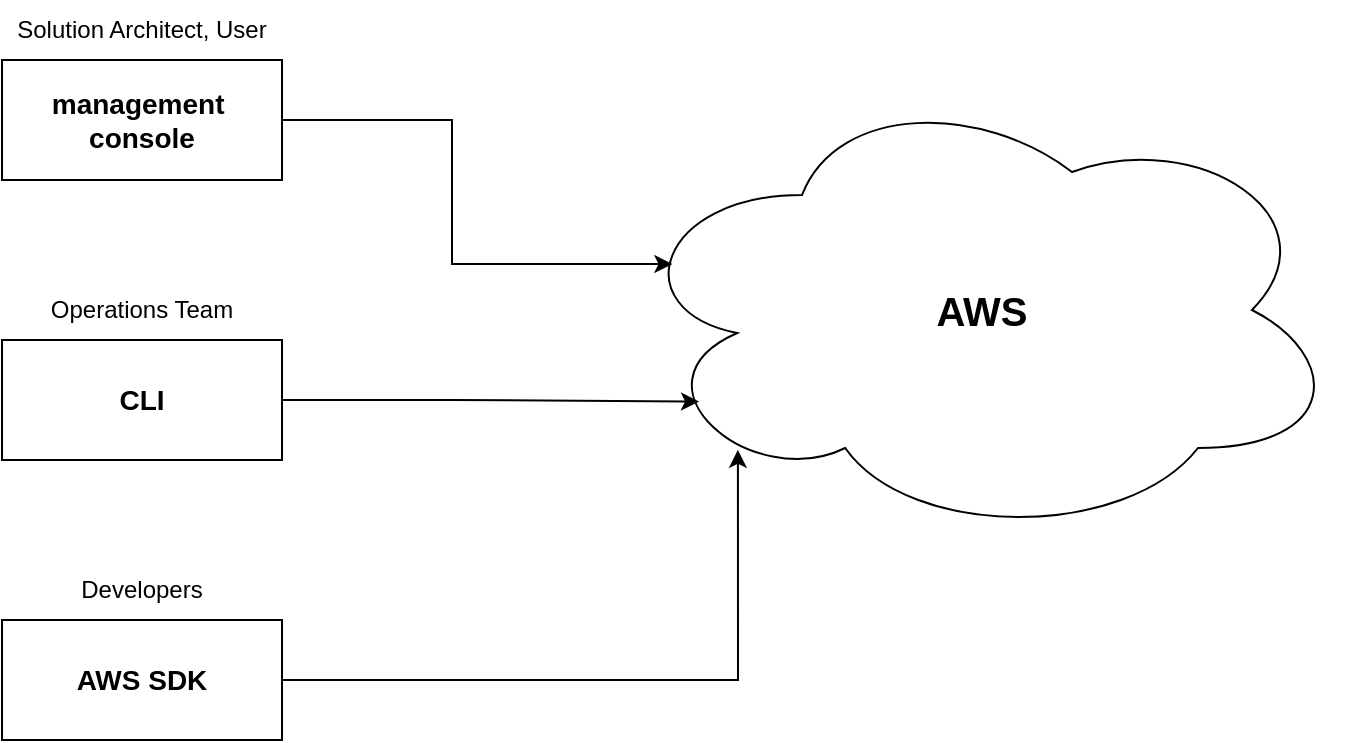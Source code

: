 <mxfile version="21.4.0" type="device" pages="4">
  <diagram name="Page-1" id="mHPG4N2z4Dm4UFDI-TX_">
    <mxGraphModel dx="857" dy="571" grid="1" gridSize="10" guides="1" tooltips="1" connect="1" arrows="1" fold="1" page="1" pageScale="1" pageWidth="827" pageHeight="1169" math="0" shadow="0">
      <root>
        <mxCell id="0" />
        <mxCell id="1" parent="0" />
        <mxCell id="KKteGzP_k2SxaHVoLAUS-1" value="AWS" style="ellipse;shape=cloud;whiteSpace=wrap;html=1;fontStyle=1;fontSize=20;" vertex="1" parent="1">
          <mxGeometry x="410" y="230" width="360" height="230" as="geometry" />
        </mxCell>
        <mxCell id="KKteGzP_k2SxaHVoLAUS-3" style="edgeStyle=orthogonalEdgeStyle;rounded=0;orthogonalLoop=1;jettySize=auto;html=1;entryX=0.07;entryY=0.4;entryDx=0;entryDy=0;entryPerimeter=0;" edge="1" parent="1" source="KKteGzP_k2SxaHVoLAUS-2" target="KKteGzP_k2SxaHVoLAUS-1">
          <mxGeometry relative="1" as="geometry" />
        </mxCell>
        <mxCell id="KKteGzP_k2SxaHVoLAUS-2" value="management&amp;nbsp;&lt;br style=&quot;font-size: 14px;&quot;&gt;console" style="rounded=0;whiteSpace=wrap;html=1;fontStyle=1;fontSize=14;" vertex="1" parent="1">
          <mxGeometry x="100" y="220" width="140" height="60" as="geometry" />
        </mxCell>
        <mxCell id="KKteGzP_k2SxaHVoLAUS-4" value="Solution Architect, User" style="text;html=1;strokeColor=none;fillColor=none;align=center;verticalAlign=middle;whiteSpace=wrap;rounded=0;" vertex="1" parent="1">
          <mxGeometry x="100" y="190" width="140" height="30" as="geometry" />
        </mxCell>
        <mxCell id="KKteGzP_k2SxaHVoLAUS-8" style="edgeStyle=orthogonalEdgeStyle;rounded=0;orthogonalLoop=1;jettySize=auto;html=1;entryX=0.107;entryY=0.699;entryDx=0;entryDy=0;entryPerimeter=0;" edge="1" parent="1" source="KKteGzP_k2SxaHVoLAUS-5" target="KKteGzP_k2SxaHVoLAUS-1">
          <mxGeometry relative="1" as="geometry" />
        </mxCell>
        <mxCell id="KKteGzP_k2SxaHVoLAUS-5" value="CLI" style="rounded=0;whiteSpace=wrap;html=1;fontStyle=1;fontSize=14;" vertex="1" parent="1">
          <mxGeometry x="100" y="360" width="140" height="60" as="geometry" />
        </mxCell>
        <mxCell id="KKteGzP_k2SxaHVoLAUS-6" value="Operations Team" style="text;html=1;strokeColor=none;fillColor=none;align=center;verticalAlign=middle;whiteSpace=wrap;rounded=0;" vertex="1" parent="1">
          <mxGeometry x="100" y="330" width="140" height="30" as="geometry" />
        </mxCell>
        <mxCell id="KKteGzP_k2SxaHVoLAUS-11" style="edgeStyle=orthogonalEdgeStyle;rounded=0;orthogonalLoop=1;jettySize=auto;html=1;entryX=0.161;entryY=0.804;entryDx=0;entryDy=0;entryPerimeter=0;" edge="1" parent="1" source="KKteGzP_k2SxaHVoLAUS-9" target="KKteGzP_k2SxaHVoLAUS-1">
          <mxGeometry relative="1" as="geometry" />
        </mxCell>
        <mxCell id="KKteGzP_k2SxaHVoLAUS-9" value="AWS SDK" style="rounded=0;whiteSpace=wrap;html=1;fontStyle=1;fontSize=14;" vertex="1" parent="1">
          <mxGeometry x="100" y="500" width="140" height="60" as="geometry" />
        </mxCell>
        <mxCell id="KKteGzP_k2SxaHVoLAUS-10" value="Developers" style="text;html=1;strokeColor=none;fillColor=none;align=center;verticalAlign=middle;whiteSpace=wrap;rounded=0;" vertex="1" parent="1">
          <mxGeometry x="100" y="470" width="140" height="30" as="geometry" />
        </mxCell>
      </root>
    </mxGraphModel>
  </diagram>
  <diagram id="HOOJLoGayieNwqSk_u6T" name="Page-2">
    <mxGraphModel dx="857" dy="571" grid="1" gridSize="10" guides="1" tooltips="1" connect="1" arrows="1" fold="1" page="1" pageScale="1" pageWidth="827" pageHeight="1169" math="0" shadow="0">
      <root>
        <mxCell id="0" />
        <mxCell id="1" parent="0" />
        <mxCell id="a-ZfsTt0dS7TIOCErsa3-8" style="edgeStyle=orthogonalEdgeStyle;rounded=0;orthogonalLoop=1;jettySize=auto;html=1;" edge="1" parent="1" source="a-ZfsTt0dS7TIOCErsa3-1" target="a-ZfsTt0dS7TIOCErsa3-7">
          <mxGeometry relative="1" as="geometry" />
        </mxCell>
        <mxCell id="a-ZfsTt0dS7TIOCErsa3-1" value="" style="rounded=0;whiteSpace=wrap;html=1;" vertex="1" parent="1">
          <mxGeometry x="190" y="225" width="210" height="140" as="geometry" />
        </mxCell>
        <mxCell id="a-ZfsTt0dS7TIOCErsa3-2" value="id_rsa" style="rounded=0;whiteSpace=wrap;html=1;fontStyle=1" vertex="1" parent="1">
          <mxGeometry x="270" y="280" width="110" height="30" as="geometry" />
        </mxCell>
        <mxCell id="a-ZfsTt0dS7TIOCErsa3-4" value="id_rsa.pub" style="rounded=0;whiteSpace=wrap;html=1;fontStyle=1" vertex="1" parent="1">
          <mxGeometry x="270" y="315" width="110" height="30" as="geometry" />
        </mxCell>
        <mxCell id="a-ZfsTt0dS7TIOCErsa3-5" value="~/.ssh" style="rounded=0;whiteSpace=wrap;html=1;fontStyle=1" vertex="1" parent="1">
          <mxGeometry x="210" y="240" width="80" height="30" as="geometry" />
        </mxCell>
        <mxCell id="a-ZfsTt0dS7TIOCErsa3-6" value="172.18.4.8" style="text;html=1;strokeColor=none;fillColor=none;align=center;verticalAlign=middle;whiteSpace=wrap;rounded=0;fontStyle=1" vertex="1" parent="1">
          <mxGeometry x="190" y="370" width="210" height="30" as="geometry" />
        </mxCell>
        <mxCell id="a-ZfsTt0dS7TIOCErsa3-11" style="edgeStyle=orthogonalEdgeStyle;rounded=0;orthogonalLoop=1;jettySize=auto;html=1;" edge="1" parent="1" source="a-ZfsTt0dS7TIOCErsa3-7" target="a-ZfsTt0dS7TIOCErsa3-9">
          <mxGeometry relative="1" as="geometry" />
        </mxCell>
        <mxCell id="a-ZfsTt0dS7TIOCErsa3-7" value="network" style="ellipse;shape=cloud;whiteSpace=wrap;html=1;" vertex="1" parent="1">
          <mxGeometry x="460" y="255" width="120" height="80" as="geometry" />
        </mxCell>
        <mxCell id="a-ZfsTt0dS7TIOCErsa3-9" value="" style="rounded=0;whiteSpace=wrap;html=1;" vertex="1" parent="1">
          <mxGeometry x="630" y="225" width="210" height="140" as="geometry" />
        </mxCell>
        <mxCell id="a-ZfsTt0dS7TIOCErsa3-10" value="172.18.4.87" style="text;html=1;strokeColor=none;fillColor=none;align=center;verticalAlign=middle;whiteSpace=wrap;rounded=0;fontStyle=1" vertex="1" parent="1">
          <mxGeometry x="630" y="370" width="210" height="30" as="geometry" />
        </mxCell>
        <mxCell id="a-ZfsTt0dS7TIOCErsa3-12" value="ssh user1@172.18.4.87" style="text;html=1;strokeColor=none;fillColor=none;align=center;verticalAlign=middle;whiteSpace=wrap;rounded=0;fontStyle=1" vertex="1" parent="1">
          <mxGeometry x="435" y="225" width="170" height="30" as="geometry" />
        </mxCell>
        <mxCell id="a-ZfsTt0dS7TIOCErsa3-13" value="~/.ssh" style="rounded=0;whiteSpace=wrap;html=1;fontStyle=1" vertex="1" parent="1">
          <mxGeometry x="650" y="240" width="80" height="30" as="geometry" />
        </mxCell>
        <mxCell id="a-ZfsTt0dS7TIOCErsa3-14" value="authorized_keys" style="rounded=0;whiteSpace=wrap;html=1;fontStyle=1" vertex="1" parent="1">
          <mxGeometry x="680" y="280" width="140" height="30" as="geometry" />
        </mxCell>
      </root>
    </mxGraphModel>
  </diagram>
  <diagram id="AnrxL2DpP9SI9wQ8aX4j" name="Page-3">
    <mxGraphModel dx="710" dy="473" grid="1" gridSize="10" guides="1" tooltips="1" connect="1" arrows="1" fold="1" page="1" pageScale="1" pageWidth="827" pageHeight="1169" math="0" shadow="0">
      <root>
        <mxCell id="0" />
        <mxCell id="1" parent="0" />
        <mxCell id="OkHpgHJUrFSCiJLchpFJ-10" style="edgeStyle=orthogonalEdgeStyle;rounded=0;orthogonalLoop=1;jettySize=auto;html=1;entryX=0;entryY=0.5;entryDx=0;entryDy=0;" edge="1" parent="1" source="OkHpgHJUrFSCiJLchpFJ-1" target="OkHpgHJUrFSCiJLchpFJ-2">
          <mxGeometry relative="1" as="geometry" />
        </mxCell>
        <mxCell id="OkHpgHJUrFSCiJLchpFJ-1" value="" style="ellipse;whiteSpace=wrap;html=1;aspect=fixed;" vertex="1" parent="1">
          <mxGeometry x="475" y="255" width="140" height="140" as="geometry" />
        </mxCell>
        <mxCell id="OkHpgHJUrFSCiJLchpFJ-2" value="EC2 Instance&lt;br&gt;(4000)" style="rounded=0;whiteSpace=wrap;html=1;fontStyle=1;fontSize=13;" vertex="1" parent="1">
          <mxGeometry x="645" y="295" width="110" height="60" as="geometry" />
        </mxCell>
        <mxCell id="OkHpgHJUrFSCiJLchpFJ-3" value="Security Group" style="text;html=1;strokeColor=none;fillColor=none;align=center;verticalAlign=middle;whiteSpace=wrap;rounded=0;fontStyle=1;fontSize=14;" vertex="1" parent="1">
          <mxGeometry x="467.5" y="400" width="155" height="30" as="geometry" />
        </mxCell>
        <mxCell id="OkHpgHJUrFSCiJLchpFJ-5" style="edgeStyle=orthogonalEdgeStyle;rounded=0;orthogonalLoop=1;jettySize=auto;html=1;entryX=0;entryY=0.5;entryDx=0;entryDy=0;" edge="1" parent="1" source="OkHpgHJUrFSCiJLchpFJ-4" target="OkHpgHJUrFSCiJLchpFJ-1">
          <mxGeometry relative="1" as="geometry" />
        </mxCell>
        <mxCell id="OkHpgHJUrFSCiJLchpFJ-21" style="edgeStyle=orthogonalEdgeStyle;rounded=0;orthogonalLoop=1;jettySize=auto;html=1;entryX=0;entryY=0.5;entryDx=0;entryDy=0;" edge="1" parent="1" source="OkHpgHJUrFSCiJLchpFJ-4" target="OkHpgHJUrFSCiJLchpFJ-16">
          <mxGeometry relative="1" as="geometry">
            <Array as="points">
              <mxPoint x="365" y="550" />
            </Array>
          </mxGeometry>
        </mxCell>
        <mxCell id="OkHpgHJUrFSCiJLchpFJ-4" value="internet" style="ellipse;shape=cloud;whiteSpace=wrap;html=1;fontStyle=1" vertex="1" parent="1">
          <mxGeometry x="305" y="285" width="120" height="80" as="geometry" />
        </mxCell>
        <mxCell id="OkHpgHJUrFSCiJLchpFJ-7" value="user" style="shape=umlActor;verticalLabelPosition=bottom;verticalAlign=top;html=1;outlineConnect=0;" vertex="1" parent="1">
          <mxGeometry x="165" y="370" width="30" height="60" as="geometry" />
        </mxCell>
        <mxCell id="OkHpgHJUrFSCiJLchpFJ-14" style="edgeStyle=orthogonalEdgeStyle;rounded=0;orthogonalLoop=1;jettySize=auto;html=1;entryX=0.083;entryY=0.55;entryDx=0;entryDy=0;entryPerimeter=0;" edge="1" parent="1" source="OkHpgHJUrFSCiJLchpFJ-8" target="OkHpgHJUrFSCiJLchpFJ-4">
          <mxGeometry relative="1" as="geometry" />
        </mxCell>
        <mxCell id="OkHpgHJUrFSCiJLchpFJ-8" value="http://&amp;lt;ip&amp;gt;:4000" style="rounded=0;whiteSpace=wrap;html=1;fontStyle=1" vertex="1" parent="1">
          <mxGeometry x="120" y="299" width="120" height="60" as="geometry" />
        </mxCell>
        <mxCell id="OkHpgHJUrFSCiJLchpFJ-12" value="4000" style="rounded=0;whiteSpace=wrap;html=1;fillColor=#d5e8d4;strokeColor=#82b366;" vertex="1" parent="1">
          <mxGeometry x="520" y="329" width="50" height="30" as="geometry" />
        </mxCell>
        <mxCell id="OkHpgHJUrFSCiJLchpFJ-13" value="22" style="rounded=0;whiteSpace=wrap;html=1;fillColor=#d5e8d4;strokeColor=#82b366;" vertex="1" parent="1">
          <mxGeometry x="520" y="295" width="50" height="30" as="geometry" />
        </mxCell>
        <mxCell id="OkHpgHJUrFSCiJLchpFJ-15" style="edgeStyle=orthogonalEdgeStyle;rounded=0;orthogonalLoop=1;jettySize=auto;html=1;entryX=0;entryY=0.5;entryDx=0;entryDy=0;" edge="1" parent="1" source="OkHpgHJUrFSCiJLchpFJ-16" target="OkHpgHJUrFSCiJLchpFJ-17">
          <mxGeometry relative="1" as="geometry" />
        </mxCell>
        <mxCell id="OkHpgHJUrFSCiJLchpFJ-16" value="" style="ellipse;whiteSpace=wrap;html=1;aspect=fixed;" vertex="1" parent="1">
          <mxGeometry x="475" y="480" width="140" height="140" as="geometry" />
        </mxCell>
        <mxCell id="OkHpgHJUrFSCiJLchpFJ-17" value="EC2 Instance&lt;br&gt;(80)" style="rounded=0;whiteSpace=wrap;html=1;fontStyle=1;fontSize=13;" vertex="1" parent="1">
          <mxGeometry x="645" y="520" width="110" height="60" as="geometry" />
        </mxCell>
        <mxCell id="OkHpgHJUrFSCiJLchpFJ-18" value="Security Group" style="text;html=1;strokeColor=none;fillColor=none;align=center;verticalAlign=middle;whiteSpace=wrap;rounded=0;fontStyle=1;fontSize=14;" vertex="1" parent="1">
          <mxGeometry x="467.5" y="625" width="155" height="30" as="geometry" />
        </mxCell>
        <mxCell id="OkHpgHJUrFSCiJLchpFJ-19" value="80" style="rounded=0;whiteSpace=wrap;html=1;fillColor=#d5e8d4;strokeColor=#82b366;" vertex="1" parent="1">
          <mxGeometry x="520" y="554" width="50" height="30" as="geometry" />
        </mxCell>
        <mxCell id="OkHpgHJUrFSCiJLchpFJ-20" value="22" style="rounded=0;whiteSpace=wrap;html=1;fillColor=#d5e8d4;strokeColor=#82b366;" vertex="1" parent="1">
          <mxGeometry x="520" y="520" width="50" height="30" as="geometry" />
        </mxCell>
      </root>
    </mxGraphModel>
  </diagram>
  <diagram id="pLuSgCB99yimRVFvUrQu" name="Page-4">
    <mxGraphModel dx="1242" dy="828" grid="1" gridSize="10" guides="1" tooltips="1" connect="1" arrows="1" fold="1" page="1" pageScale="1" pageWidth="827" pageHeight="1169" math="0" shadow="0">
      <root>
        <mxCell id="0" />
        <mxCell id="1" parent="0" />
        <mxCell id="8Zw5_5hquaKMXfTYgrja-2" value="" style="rounded=0;whiteSpace=wrap;html=1;" vertex="1" parent="1">
          <mxGeometry x="34" y="110" width="760" height="450" as="geometry" />
        </mxCell>
        <mxCell id="8Zw5_5hquaKMXfTYgrja-4" value="" style="ellipse;shape=cloud;whiteSpace=wrap;html=1;fillColor=#dae8fc;strokeColor=#6c8ebf;" vertex="1" parent="1">
          <mxGeometry x="54" y="120" width="336" height="220" as="geometry" />
        </mxCell>
        <mxCell id="8Zw5_5hquaKMXfTYgrja-10" value="" style="ellipse;whiteSpace=wrap;html=1;aspect=fixed;fillColor=#f8cecc;strokeColor=#b85450;" vertex="1" parent="1">
          <mxGeometry x="220" y="190" width="80" height="80" as="geometry" />
        </mxCell>
        <mxCell id="8Zw5_5hquaKMXfTYgrja-3" value="AWS Cloud" style="text;html=1;strokeColor=none;fillColor=none;align=center;verticalAlign=middle;whiteSpace=wrap;rounded=0;fontStyle=1;fontSize=22;" vertex="1" parent="1">
          <mxGeometry x="351" y="570" width="126" height="30" as="geometry" />
        </mxCell>
        <mxCell id="8Zw5_5hquaKMXfTYgrja-5" value="VPC - user1" style="text;html=1;strokeColor=none;fillColor=none;align=center;verticalAlign=middle;whiteSpace=wrap;rounded=0;fontStyle=1;fontSize=18;" vertex="1" parent="1">
          <mxGeometry x="190" y="350" width="106" height="30" as="geometry" />
        </mxCell>
        <mxCell id="8Zw5_5hquaKMXfTYgrja-6" value="EC2 &lt;br&gt;Instance" style="rounded=0;whiteSpace=wrap;html=1;fillColor=#fff2cc;strokeColor=#d6b656;" vertex="1" parent="1">
          <mxGeometry x="230" y="210" width="60" height="40" as="geometry" />
        </mxCell>
        <mxCell id="8Zw5_5hquaKMXfTYgrja-7" value="" style="ellipse;shape=cloud;whiteSpace=wrap;html=1;fillColor=#dae8fc;strokeColor=#6c8ebf;" vertex="1" parent="1">
          <mxGeometry x="420" y="280" width="336" height="220" as="geometry" />
        </mxCell>
        <mxCell id="8Zw5_5hquaKMXfTYgrja-8" value="VPC - user2" style="text;html=1;strokeColor=none;fillColor=none;align=center;verticalAlign=middle;whiteSpace=wrap;rounded=0;fontStyle=1;fontSize=18;" vertex="1" parent="1">
          <mxGeometry x="556" y="500" width="106" height="30" as="geometry" />
        </mxCell>
        <mxCell id="8Zw5_5hquaKMXfTYgrja-11" value="" style="ellipse;whiteSpace=wrap;html=1;aspect=fixed;fillColor=#f8cecc;strokeColor=#b85450;" vertex="1" parent="1">
          <mxGeometry x="120" y="190" width="80" height="80" as="geometry" />
        </mxCell>
        <mxCell id="8Zw5_5hquaKMXfTYgrja-12" value="EC2 &lt;br&gt;Instance" style="rounded=0;whiteSpace=wrap;html=1;fillColor=#fff2cc;strokeColor=#d6b656;" vertex="1" parent="1">
          <mxGeometry x="130" y="210" width="60" height="40" as="geometry" />
        </mxCell>
        <mxCell id="8Zw5_5hquaKMXfTYgrja-13" value="NACL" style="rounded=0;whiteSpace=wrap;html=1;fillColor=#e51400;fontColor=#ffffff;strokeColor=#B20000;" vertex="1" parent="1">
          <mxGeometry x="320" y="210" width="84" height="40" as="geometry" />
        </mxCell>
        <mxCell id="8Zw5_5hquaKMXfTYgrja-14" value="" style="ellipse;whiteSpace=wrap;html=1;aspect=fixed;fillColor=#f8cecc;strokeColor=#b85450;" vertex="1" parent="1">
          <mxGeometry x="520" y="360" width="80" height="80" as="geometry" />
        </mxCell>
        <mxCell id="8Zw5_5hquaKMXfTYgrja-15" value="EC2 &lt;br&gt;Instance" style="rounded=0;whiteSpace=wrap;html=1;fillColor=#fff2cc;strokeColor=#d6b656;" vertex="1" parent="1">
          <mxGeometry x="530" y="380" width="60" height="40" as="geometry" />
        </mxCell>
        <mxCell id="8Zw5_5hquaKMXfTYgrja-16" value="NACL" style="rounded=0;whiteSpace=wrap;html=1;fillColor=#e51400;fontColor=#ffffff;strokeColor=#B20000;" vertex="1" parent="1">
          <mxGeometry x="530" y="280" width="84" height="40" as="geometry" />
        </mxCell>
        <mxCell id="8Zw5_5hquaKMXfTYgrja-17" value="S3" style="shape=trapezoid;perimeter=trapezoidPerimeter;whiteSpace=wrap;html=1;fixedSize=1;size=16;rotation=-180;fillColor=#1ba1e2;fontColor=#ffffff;strokeColor=#006EAF;" vertex="1" parent="1">
          <mxGeometry x="614" y="370" width="66" height="50" as="geometry" />
        </mxCell>
        <mxCell id="8Zw5_5hquaKMXfTYgrja-18" value="request&lt;br&gt;4000" style="rounded=0;whiteSpace=wrap;html=1;" vertex="1" parent="1">
          <mxGeometry x="160" y="620" width="60" height="31" as="geometry" />
        </mxCell>
      </root>
    </mxGraphModel>
  </diagram>
</mxfile>
